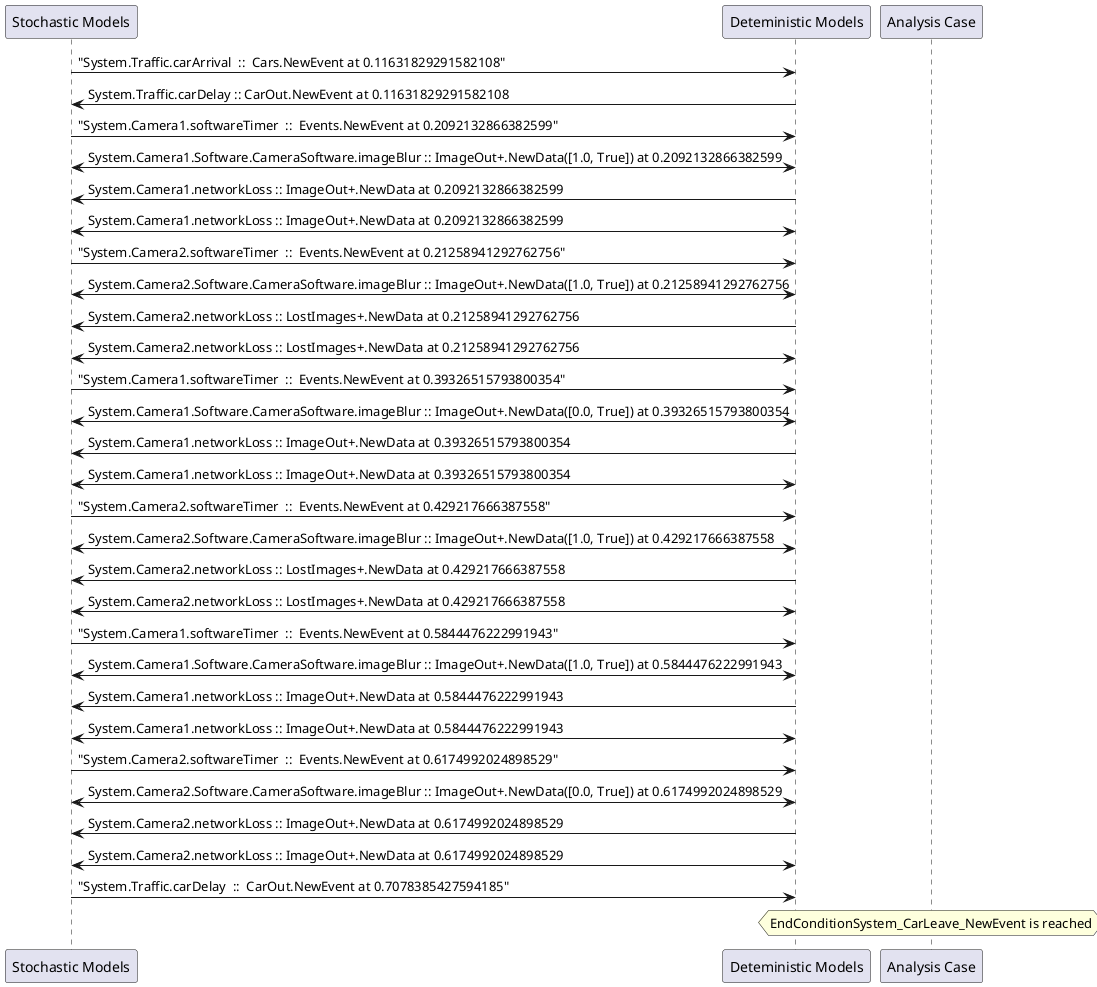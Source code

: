 
	@startuml
	participant "Stochastic Models" as stochmodel
	participant "Deteministic Models" as detmodel
	participant "Analysis Case" as analysis
	{1738_stop} stochmodel -> detmodel : "System.Traffic.carArrival  ::  Cars.NewEvent at 0.11631829291582108"
{1747_start} detmodel -> stochmodel : System.Traffic.carDelay :: CarOut.NewEvent at 0.11631829291582108
{1708_stop} stochmodel -> detmodel : "System.Camera1.softwareTimer  ::  Events.NewEvent at 0.2092132866382599"
detmodel <-> stochmodel : System.Camera1.Software.CameraSoftware.imageBlur :: ImageOut+.NewData([1.0, True]) at 0.2092132866382599
detmodel -> stochmodel : System.Camera1.networkLoss :: ImageOut+.NewData at 0.2092132866382599
detmodel <-> stochmodel : System.Camera1.networkLoss :: ImageOut+.NewData at 0.2092132866382599
{1723_stop} stochmodel -> detmodel : "System.Camera2.softwareTimer  ::  Events.NewEvent at 0.21258941292762756"
detmodel <-> stochmodel : System.Camera2.Software.CameraSoftware.imageBlur :: ImageOut+.NewData([1.0, True]) at 0.21258941292762756
detmodel -> stochmodel : System.Camera2.networkLoss :: LostImages+.NewData at 0.21258941292762756
detmodel <-> stochmodel : System.Camera2.networkLoss :: LostImages+.NewData at 0.21258941292762756
{1709_stop} stochmodel -> detmodel : "System.Camera1.softwareTimer  ::  Events.NewEvent at 0.39326515793800354"
detmodel <-> stochmodel : System.Camera1.Software.CameraSoftware.imageBlur :: ImageOut+.NewData([0.0, True]) at 0.39326515793800354
detmodel -> stochmodel : System.Camera1.networkLoss :: ImageOut+.NewData at 0.39326515793800354
detmodel <-> stochmodel : System.Camera1.networkLoss :: ImageOut+.NewData at 0.39326515793800354
{1724_stop} stochmodel -> detmodel : "System.Camera2.softwareTimer  ::  Events.NewEvent at 0.429217666387558"
detmodel <-> stochmodel : System.Camera2.Software.CameraSoftware.imageBlur :: ImageOut+.NewData([1.0, True]) at 0.429217666387558
detmodel -> stochmodel : System.Camera2.networkLoss :: LostImages+.NewData at 0.429217666387558
detmodel <-> stochmodel : System.Camera2.networkLoss :: LostImages+.NewData at 0.429217666387558
{1710_stop} stochmodel -> detmodel : "System.Camera1.softwareTimer  ::  Events.NewEvent at 0.5844476222991943"
detmodel <-> stochmodel : System.Camera1.Software.CameraSoftware.imageBlur :: ImageOut+.NewData([1.0, True]) at 0.5844476222991943
detmodel -> stochmodel : System.Camera1.networkLoss :: ImageOut+.NewData at 0.5844476222991943
detmodel <-> stochmodel : System.Camera1.networkLoss :: ImageOut+.NewData at 0.5844476222991943
{1725_stop} stochmodel -> detmodel : "System.Camera2.softwareTimer  ::  Events.NewEvent at 0.6174992024898529"
detmodel <-> stochmodel : System.Camera2.Software.CameraSoftware.imageBlur :: ImageOut+.NewData([0.0, True]) at 0.6174992024898529
detmodel -> stochmodel : System.Camera2.networkLoss :: ImageOut+.NewData at 0.6174992024898529
detmodel <-> stochmodel : System.Camera2.networkLoss :: ImageOut+.NewData at 0.6174992024898529
{1747_stop} stochmodel -> detmodel : "System.Traffic.carDelay  ::  CarOut.NewEvent at 0.7078385427594185"
{1747_start} <-> {1747_stop} : delay
hnote over analysis 
EndConditionSystem_CarLeave_NewEvent is reached
endnote
@enduml